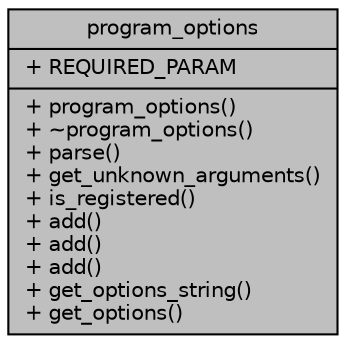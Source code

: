 digraph "program_options"
{
  edge [fontname="Helvetica",fontsize="10",labelfontname="Helvetica",labelfontsize="10"];
  node [fontname="Helvetica",fontsize="10",shape=record];
  Node0 [label="{program_options\n|+ REQUIRED_PARAM\l|+ program_options()\l+ ~program_options()\l+ parse()\l+ get_unknown_arguments()\l+ is_registered()\l+ add()\l+ add()\l+ add()\l+ get_options_string()\l+ get_options()\l}",height=0.2,width=0.4,color="black", fillcolor="grey75", style="filled", fontcolor="black"];
}
